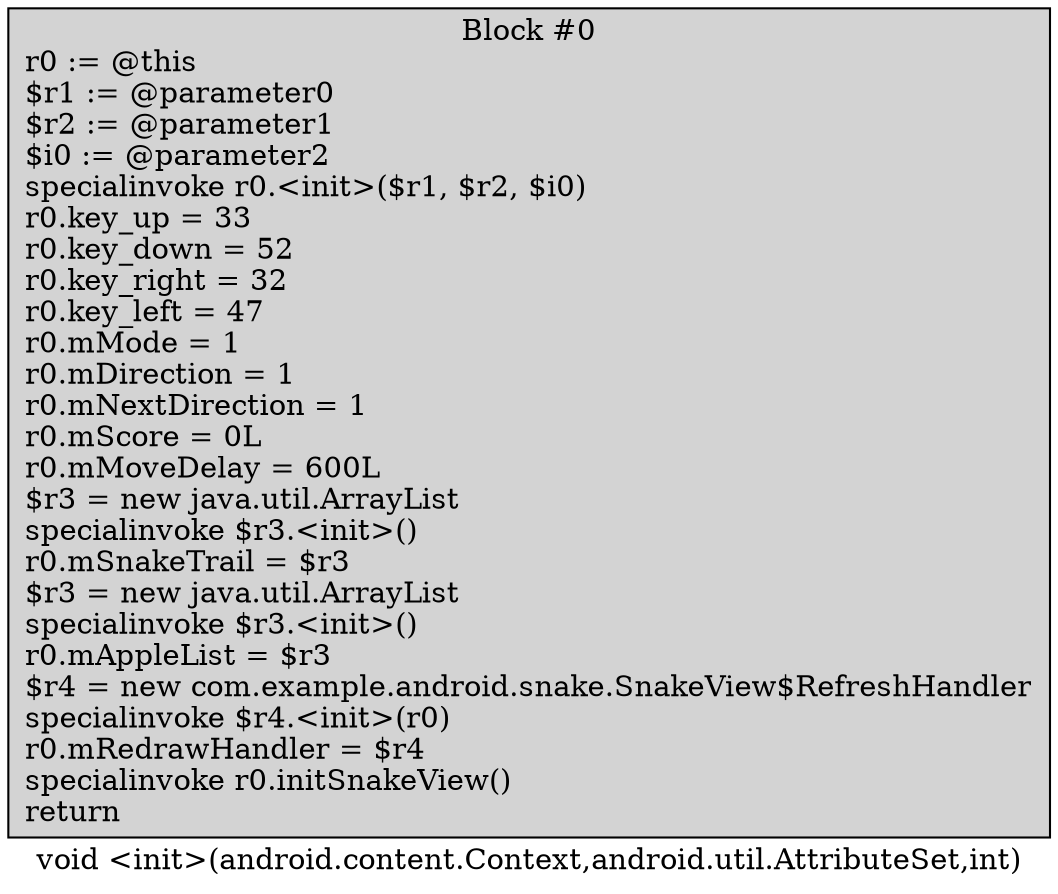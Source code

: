 digraph "void <init>(android.content.Context,android.util.AttributeSet,int)" {
    label = "void <init>(android.content.Context,android.util.AttributeSet,int)";
    node [shape = box];
    "0" [style = filled,fillcolor = lightgray,label = "Block #0\nr0 := @this\l$r1 := @parameter0\l$r2 := @parameter1\l$i0 := @parameter2\lspecialinvoke r0.<init>($r1, $r2, $i0)\lr0.key_up = 33\lr0.key_down = 52\lr0.key_right = 32\lr0.key_left = 47\lr0.mMode = 1\lr0.mDirection = 1\lr0.mNextDirection = 1\lr0.mScore = 0L\lr0.mMoveDelay = 600L\l$r3 = new java.util.ArrayList\lspecialinvoke $r3.<init>()\lr0.mSnakeTrail = $r3\l$r3 = new java.util.ArrayList\lspecialinvoke $r3.<init>()\lr0.mAppleList = $r3\l$r4 = new com.example.android.snake.SnakeView$RefreshHandler\lspecialinvoke $r4.<init>(r0)\lr0.mRedrawHandler = $r4\lspecialinvoke r0.initSnakeView()\lreturn\l",];
}
